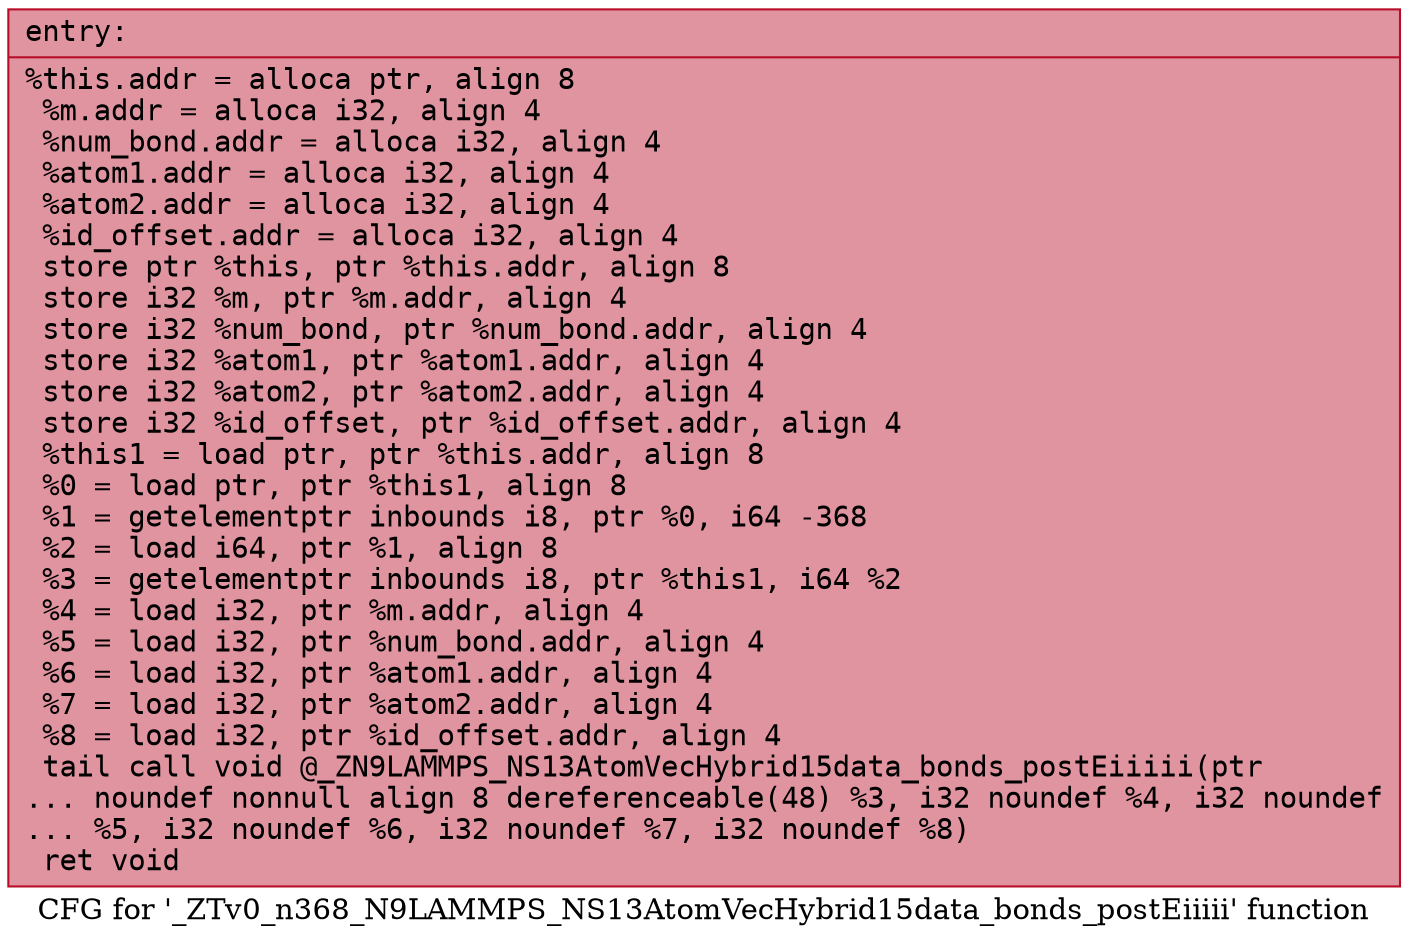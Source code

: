 digraph "CFG for '_ZTv0_n368_N9LAMMPS_NS13AtomVecHybrid15data_bonds_postEiiiii' function" {
	label="CFG for '_ZTv0_n368_N9LAMMPS_NS13AtomVecHybrid15data_bonds_postEiiiii' function";

	Node0x557e2af99cd0 [shape=record,color="#b70d28ff", style=filled, fillcolor="#b70d2870" fontname="Courier",label="{entry:\l|  %this.addr = alloca ptr, align 8\l  %m.addr = alloca i32, align 4\l  %num_bond.addr = alloca i32, align 4\l  %atom1.addr = alloca i32, align 4\l  %atom2.addr = alloca i32, align 4\l  %id_offset.addr = alloca i32, align 4\l  store ptr %this, ptr %this.addr, align 8\l  store i32 %m, ptr %m.addr, align 4\l  store i32 %num_bond, ptr %num_bond.addr, align 4\l  store i32 %atom1, ptr %atom1.addr, align 4\l  store i32 %atom2, ptr %atom2.addr, align 4\l  store i32 %id_offset, ptr %id_offset.addr, align 4\l  %this1 = load ptr, ptr %this.addr, align 8\l  %0 = load ptr, ptr %this1, align 8\l  %1 = getelementptr inbounds i8, ptr %0, i64 -368\l  %2 = load i64, ptr %1, align 8\l  %3 = getelementptr inbounds i8, ptr %this1, i64 %2\l  %4 = load i32, ptr %m.addr, align 4\l  %5 = load i32, ptr %num_bond.addr, align 4\l  %6 = load i32, ptr %atom1.addr, align 4\l  %7 = load i32, ptr %atom2.addr, align 4\l  %8 = load i32, ptr %id_offset.addr, align 4\l  tail call void @_ZN9LAMMPS_NS13AtomVecHybrid15data_bonds_postEiiiii(ptr\l... noundef nonnull align 8 dereferenceable(48) %3, i32 noundef %4, i32 noundef\l... %5, i32 noundef %6, i32 noundef %7, i32 noundef %8)\l  ret void\l}"];
}
